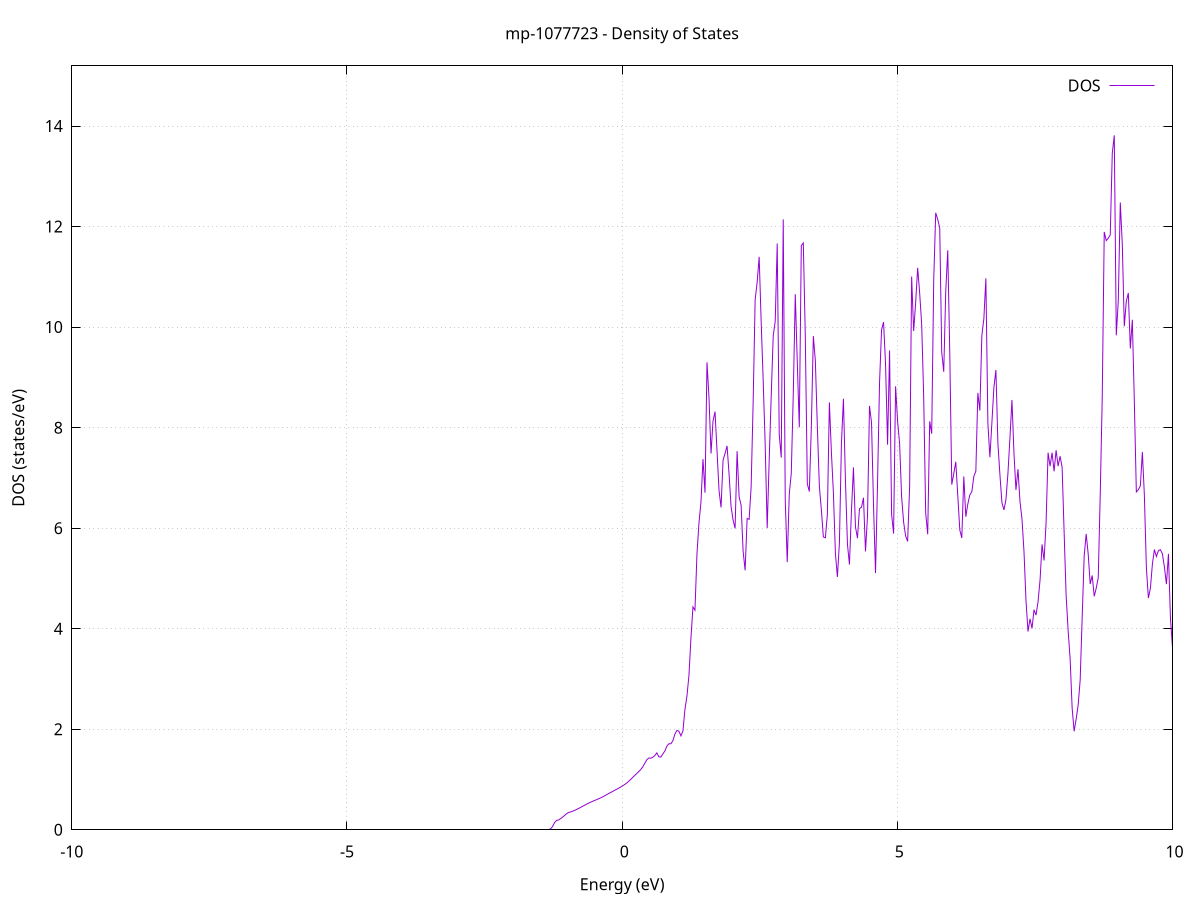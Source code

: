 set title 'mp-1077723 - Density of States'
set xlabel 'Energy (eV)'
set ylabel 'DOS (states/eV)'
set grid
set xrange [-10:10]
set yrange [0:15.197]
set xzeroaxis lt -1
set terminal png size 800,600
set output 'mp-1077723_dos_gnuplot.png'
plot '-' using 1:2 with lines title 'DOS'
-47.890200 0.000000
-47.853800 0.000000
-47.817300 0.000000
-47.780900 0.000000
-47.744400 0.000000
-47.708000 0.000000
-47.671500 0.000000
-47.635100 0.000000
-47.598600 0.000000
-47.562200 0.000000
-47.525700 0.000000
-47.489200 0.000000
-47.452800 0.000000
-47.416300 0.000000
-47.379900 0.000000
-47.343400 0.000000
-47.307000 0.000000
-47.270500 0.000000
-47.234100 0.000000
-47.197600 0.000000
-47.161200 0.000000
-47.124700 0.000000
-47.088200 0.000000
-47.051800 0.000000
-47.015300 0.000000
-46.978900 0.000000
-46.942400 0.000000
-46.906000 0.000000
-46.869500 0.000000
-46.833100 0.000000
-46.796600 0.000000
-46.760200 0.000000
-46.723700 0.000000
-46.687200 0.000000
-46.650800 0.000000
-46.614300 0.000000
-46.577900 0.000000
-46.541400 0.000000
-46.505000 0.000000
-46.468500 0.000000
-46.432100 0.000000
-46.395600 0.000000
-46.359200 0.000000
-46.322700 0.000000
-46.286300 0.000000
-46.249800 0.000000
-46.213300 0.000000
-46.176900 0.000000
-46.140400 0.000000
-46.104000 0.000000
-46.067500 0.000000
-46.031100 0.000000
-45.994600 0.000000
-45.958200 0.000000
-45.921700 0.000000
-45.885300 0.000000
-45.848800 0.000000
-45.812300 0.000000
-45.775900 0.000000
-45.739400 0.000000
-45.703000 0.000000
-45.666500 0.000000
-45.630100 0.000000
-45.593600 0.000000
-45.557200 0.000000
-45.520700 0.000000
-45.484300 0.000000
-45.447800 0.000000
-45.411300 0.000000
-45.374900 0.000000
-45.338400 0.000000
-45.302000 0.000000
-45.265500 0.000000
-45.229100 0.000000
-45.192600 0.000000
-45.156200 0.000000
-45.119700 0.000000
-45.083300 0.000000
-45.046800 0.000000
-45.010300 0.000000
-44.973900 0.000000
-44.937400 0.000000
-44.901000 0.000000
-44.864500 0.000000
-44.828100 0.000000
-44.791600 0.000000
-44.755200 0.000000
-44.718700 0.000000
-44.682300 0.000000
-44.645800 0.000000
-44.609400 0.000000
-44.572900 1.557900
-44.536400 14.769300
-44.500000 30.508800
-44.463500 47.451800
-44.427100 45.438100
-44.390600 57.317800
-44.354200 40.937600
-44.317700 0.000000
-44.281300 0.000000
-44.244800 0.000000
-44.208400 0.000000
-44.171900 0.000000
-44.135400 0.000000
-44.099000 0.000000
-44.062500 0.000000
-44.026100 0.000000
-43.989600 0.000000
-43.953200 0.000000
-43.916700 0.000000
-43.880300 0.000000
-43.843800 0.000000
-43.807400 0.000000
-43.770900 0.000000
-43.734400 0.000000
-43.698000 0.000000
-43.661500 0.000000
-43.625100 0.000000
-43.588600 0.000000
-43.552200 0.000000
-43.515700 0.000000
-43.479300 0.000000
-43.442800 0.000000
-43.406400 0.000000
-43.369900 0.000000
-43.333400 0.000000
-43.297000 0.000000
-43.260500 0.000000
-43.224100 0.000000
-43.187600 0.000000
-43.151200 0.000000
-43.114700 0.000000
-43.078300 0.000000
-43.041800 0.000000
-43.005400 0.000000
-42.968900 0.000000
-42.932500 0.000000
-42.896000 0.000000
-42.859500 0.000000
-42.823100 0.000000
-42.786600 0.000000
-42.750200 0.000000
-42.713700 0.000000
-42.677300 0.000000
-42.640800 0.000000
-42.604400 0.000000
-42.567900 0.000000
-42.531500 0.000000
-42.495000 0.000000
-42.458500 0.000000
-42.422100 0.000000
-42.385600 0.000000
-42.349200 0.000000
-42.312700 0.000000
-42.276300 0.000000
-42.239800 0.000000
-42.203400 0.000000
-42.166900 0.000000
-42.130500 0.000000
-42.094000 0.000000
-42.057500 0.000000
-42.021100 0.000000
-41.984600 0.000000
-41.948200 0.000000
-41.911700 0.000000
-41.875300 0.000000
-41.838800 0.000000
-41.802400 0.000000
-41.765900 0.000000
-41.729500 0.000000
-41.693000 0.000000
-41.656500 0.000000
-41.620100 0.000000
-41.583600 0.000000
-41.547200 0.000000
-41.510700 0.000000
-41.474300 0.000000
-41.437800 0.000000
-41.401400 0.000000
-41.364900 0.000000
-41.328500 0.000000
-41.292000 0.000000
-41.255500 0.000000
-41.219100 0.000000
-41.182600 0.000000
-41.146200 0.000000
-41.109700 0.000000
-41.073300 0.000000
-41.036800 0.000000
-41.000400 0.000000
-40.963900 0.000000
-40.927500 0.000000
-40.891000 0.000000
-40.854600 0.000000
-40.818100 0.000000
-40.781600 0.000000
-40.745200 0.000000
-40.708700 0.000000
-40.672300 0.000000
-40.635800 0.000000
-40.599400 0.000000
-40.562900 0.000000
-40.526500 0.000000
-40.490000 0.000000
-40.453600 0.000000
-40.417100 0.000000
-40.380600 0.000000
-40.344200 0.000000
-40.307700 0.000000
-40.271300 0.000000
-40.234800 0.000000
-40.198400 0.000000
-40.161900 0.000000
-40.125500 0.000000
-40.089000 0.000000
-40.052600 0.000000
-40.016100 0.000000
-39.979600 0.000000
-39.943200 0.000000
-39.906700 0.000000
-39.870300 0.000000
-39.833800 0.000000
-39.797400 0.000000
-39.760900 0.000000
-39.724500 0.000000
-39.688000 0.000000
-39.651600 0.000000
-39.615100 0.000000
-39.578600 0.000000
-39.542200 0.000000
-39.505700 0.000000
-39.469300 0.000000
-39.432800 0.000000
-39.396400 0.000000
-39.359900 0.000000
-39.323500 0.000000
-39.287000 0.000000
-39.250600 0.000000
-39.214100 0.000000
-39.177700 0.000000
-39.141200 0.000000
-39.104700 0.000000
-39.068300 0.000000
-39.031800 0.000000
-38.995400 0.000000
-38.958900 0.000000
-38.922500 0.000000
-38.886000 0.000000
-38.849600 0.000000
-38.813100 0.000000
-38.776700 0.000000
-38.740200 0.000000
-38.703700 0.000000
-38.667300 0.000000
-38.630800 0.000000
-38.594400 0.000000
-38.557900 0.000000
-38.521500 0.000000
-38.485000 0.000000
-38.448600 0.000000
-38.412100 0.000000
-38.375700 0.000000
-38.339200 0.000000
-38.302700 0.000000
-38.266300 0.000000
-38.229800 0.000000
-38.193400 0.000000
-38.156900 0.000000
-38.120500 0.000000
-38.084000 0.000000
-38.047600 0.000000
-38.011100 0.000000
-37.974700 0.000000
-37.938200 0.000000
-37.901700 0.000000
-37.865300 0.000000
-37.828800 0.000000
-37.792400 0.000000
-37.755900 0.000000
-37.719500 0.000000
-37.683000 0.000000
-37.646600 0.000000
-37.610100 0.000000
-37.573700 0.000000
-37.537200 0.000000
-37.500800 0.000000
-37.464300 0.000000
-37.427800 0.000000
-37.391400 0.000000
-37.354900 0.000000
-37.318500 0.000000
-37.282000 0.000000
-37.245600 0.000000
-37.209100 0.000000
-37.172700 0.000000
-37.136200 0.000000
-37.099800 0.000000
-37.063300 0.000000
-37.026800 0.000000
-36.990400 0.000000
-36.953900 0.000000
-36.917500 0.000000
-36.881000 0.000000
-36.844600 0.000000
-36.808100 0.000000
-36.771700 0.000000
-36.735200 0.000000
-36.698800 0.000000
-36.662300 0.000000
-36.625800 0.000000
-36.589400 0.000000
-36.552900 0.000000
-36.516500 0.000000
-36.480000 0.000000
-36.443600 0.000000
-36.407100 0.000000
-36.370700 0.000000
-36.334200 0.000000
-36.297800 0.000000
-36.261300 0.000000
-36.224800 0.000000
-36.188400 0.000000
-36.151900 0.000000
-36.115500 0.000000
-36.079000 0.000000
-36.042600 0.000000
-36.006100 0.000000
-35.969700 0.000000
-35.933200 0.000000
-35.896800 0.000000
-35.860300 0.000000
-35.823800 0.000000
-35.787400 0.000000
-35.750900 0.000000
-35.714500 0.000000
-35.678000 0.000000
-35.641600 0.000000
-35.605100 0.000000
-35.568700 0.000000
-35.532200 0.000000
-35.495800 0.000000
-35.459300 0.000000
-35.422900 0.000000
-35.386400 0.000000
-35.349900 0.000000
-35.313500 0.000000
-35.277000 0.000000
-35.240600 0.000000
-35.204100 0.000000
-35.167700 0.000000
-35.131200 0.000000
-35.094800 0.000000
-35.058300 0.000000
-35.021900 0.000000
-34.985400 0.000000
-34.948900 0.000000
-34.912500 0.000000
-34.876000 0.000000
-34.839600 0.000000
-34.803100 0.000000
-34.766700 0.000000
-34.730200 0.000000
-34.693800 0.000000
-34.657300 0.000000
-34.620900 0.000000
-34.584400 0.000000
-34.547900 0.000000
-34.511500 0.000000
-34.475000 0.000000
-34.438600 0.000000
-34.402100 0.000000
-34.365700 0.000000
-34.329200 0.000000
-34.292800 0.000000
-34.256300 0.000000
-34.219900 0.000000
-34.183400 0.000000
-34.146900 0.000000
-34.110500 0.000000
-34.074000 0.000000
-34.037600 0.000000
-34.001100 0.000000
-33.964700 0.000000
-33.928200 0.000000
-33.891800 0.000000
-33.855300 0.000000
-33.818900 0.000000
-33.782400 0.000000
-33.746000 0.000000
-33.709500 0.000000
-33.673000 0.000000
-33.636600 0.000000
-33.600100 0.000000
-33.563700 0.000000
-33.527200 0.000000
-33.490800 0.000000
-33.454300 0.000000
-33.417900 0.000000
-33.381400 0.000000
-33.345000 0.000000
-33.308500 0.000000
-33.272000 0.000000
-33.235600 0.000000
-33.199100 0.000000
-33.162700 0.000000
-33.126200 0.000000
-33.089800 0.000000
-33.053300 0.000000
-33.016900 0.000000
-32.980400 0.000000
-32.944000 0.000000
-32.907500 0.000000
-32.871000 0.000000
-32.834600 0.000000
-32.798100 0.000000
-32.761700 0.000000
-32.725200 0.000000
-32.688800 0.000000
-32.652300 0.000000
-32.615900 0.000000
-32.579400 0.000000
-32.543000 0.000000
-32.506500 0.000000
-32.470000 0.000000
-32.433600 0.000000
-32.397100 0.000000
-32.360700 0.000000
-32.324200 0.000000
-32.287800 0.000000
-32.251300 0.000000
-32.214900 0.000000
-32.178400 0.000000
-32.142000 0.000000
-32.105500 0.000000
-32.069100 0.000000
-32.032600 0.000000
-31.996100 0.000000
-31.959700 0.000000
-31.923200 0.000000
-31.886800 0.000000
-31.850300 0.000000
-31.813900 0.000000
-31.777400 0.000000
-31.741000 0.000000
-31.704500 0.000000
-31.668100 0.000000
-31.631600 0.000000
-31.595100 0.000000
-31.558700 0.000000
-31.522200 0.000000
-31.485800 0.000000
-31.449300 0.000000
-31.412900 0.000000
-31.376400 0.000000
-31.340000 0.000000
-31.303500 0.000000
-31.267100 0.000000
-31.230600 0.000000
-31.194100 0.000000
-31.157700 0.000000
-31.121200 0.000000
-31.084800 0.000000
-31.048300 0.000000
-31.011900 0.000000
-30.975400 0.000000
-30.939000 0.000000
-30.902500 0.000000
-30.866100 0.000000
-30.829600 0.000000
-30.793100 0.000000
-30.756700 0.000000
-30.720200 0.000000
-30.683800 0.000000
-30.647300 0.000000
-30.610900 0.000000
-30.574400 0.000000
-30.538000 0.000000
-30.501500 0.000000
-30.465100 0.000000
-30.428600 0.000000
-30.392100 0.000000
-30.355700 0.000000
-30.319200 0.000000
-30.282800 0.000000
-30.246300 0.000000
-30.209900 0.000000
-30.173400 0.000000
-30.137000 0.000000
-30.100500 0.000000
-30.064100 0.000000
-30.027600 0.000000
-29.991200 0.000000
-29.954700 0.000000
-29.918200 0.000000
-29.881800 0.000000
-29.845300 0.000000
-29.808900 0.000000
-29.772400 0.000000
-29.736000 0.000000
-29.699500 0.000000
-29.663100 0.000000
-29.626600 0.000000
-29.590200 0.000000
-29.553700 0.000000
-29.517200 0.000000
-29.480800 0.000000
-29.444300 0.000000
-29.407900 0.000000
-29.371400 0.000000
-29.335000 0.000000
-29.298500 0.000000
-29.262100 0.000000
-29.225600 0.000000
-29.189200 0.000000
-29.152700 0.000000
-29.116200 0.000000
-29.079800 0.000000
-29.043300 0.000000
-29.006900 0.000000
-28.970400 0.000000
-28.934000 0.000000
-28.897500 0.000000
-28.861100 0.000000
-28.824600 0.000000
-28.788200 0.000000
-28.751700 0.000000
-28.715200 0.000000
-28.678800 0.000000
-28.642300 0.000000
-28.605900 0.000000
-28.569400 0.000000
-28.533000 0.000000
-28.496500 0.000000
-28.460100 0.000000
-28.423600 0.000000
-28.387200 0.000000
-28.350700 0.000000
-28.314300 0.000000
-28.277800 0.000000
-28.241300 0.000000
-28.204900 0.000000
-28.168400 0.000000
-28.132000 0.000000
-28.095500 0.000000
-28.059100 0.000000
-28.022600 0.000000
-27.986200 0.000000
-27.949700 0.000000
-27.913300 0.000000
-27.876800 0.000000
-27.840300 0.000000
-27.803900 0.000000
-27.767400 0.000000
-27.731000 0.000000
-27.694500 0.000000
-27.658100 0.000000
-27.621600 0.000000
-27.585200 0.000000
-27.548700 0.000000
-27.512300 0.000000
-27.475800 0.000000
-27.439300 0.000000
-27.402900 0.000000
-27.366400 0.000000
-27.330000 0.000000
-27.293500 0.000000
-27.257100 0.000000
-27.220600 0.000000
-27.184200 0.000000
-27.147700 0.000000
-27.111300 0.000000
-27.074800 0.000000
-27.038300 0.000000
-27.001900 0.000000
-26.965400 0.000000
-26.929000 0.000000
-26.892500 0.000000
-26.856100 0.000000
-26.819600 0.000000
-26.783200 0.000000
-26.746700 0.000000
-26.710300 0.000000
-26.673800 0.000000
-26.637300 0.000000
-26.600900 0.000000
-26.564400 0.000000
-26.528000 0.000000
-26.491500 0.000000
-26.455100 0.000000
-26.418600 0.000000
-26.382200 0.000000
-26.345700 0.000000
-26.309300 0.000000
-26.272800 0.000000
-26.236400 0.000000
-26.199900 0.000000
-26.163400 0.000000
-26.127000 0.000000
-26.090500 0.000000
-26.054100 0.000000
-26.017600 0.000000
-25.981200 0.000000
-25.944700 0.000000
-25.908300 0.000000
-25.871800 0.000000
-25.835400 0.000000
-25.798900 0.000000
-25.762400 0.000000
-25.726000 0.000000
-25.689500 0.000000
-25.653100 0.000000
-25.616600 0.000000
-25.580200 0.000000
-25.543700 0.000000
-25.507300 0.000000
-25.470800 0.000000
-25.434400 0.000000
-25.397900 0.000000
-25.361400 0.000000
-25.325000 0.000000
-25.288500 0.000000
-25.252100 0.000000
-25.215600 0.000000
-25.179200 0.000000
-25.142700 0.000000
-25.106300 0.000000
-25.069800 0.000000
-25.033400 0.000000
-24.996900 0.000000
-24.960400 0.000000
-24.924000 0.000000
-24.887500 0.000000
-24.851100 0.000000
-24.814600 0.000000
-24.778200 0.000000
-24.741700 0.000000
-24.705300 0.000000
-24.668800 0.000000
-24.632400 0.000000
-24.595900 0.000000
-24.559500 0.000000
-24.523000 0.000000
-24.486500 0.000000
-24.450100 0.000000
-24.413600 0.000000
-24.377200 0.000000
-24.340700 0.000000
-24.304300 0.000000
-24.267800 0.000000
-24.231400 0.000000
-24.194900 0.000000
-24.158500 0.000000
-24.122000 0.000000
-24.085500 0.000000
-24.049100 0.000000
-24.012600 0.000000
-23.976200 0.000000
-23.939700 0.000000
-23.903300 0.000000
-23.866800 0.000000
-23.830400 0.000000
-23.793900 0.000000
-23.757500 0.000000
-23.721000 0.000000
-23.684500 0.000000
-23.648100 0.000000
-23.611600 0.000000
-23.575200 0.000000
-23.538700 0.000000
-23.502300 0.000000
-23.465800 0.000000
-23.429400 0.000000
-23.392900 0.000000
-23.356500 0.000000
-23.320000 0.000000
-23.283500 0.000000
-23.247100 0.000000
-23.210600 0.000000
-23.174200 3.314300
-23.137700 13.465000
-23.101300 34.788600
-23.064800 24.451600
-23.028400 18.078100
-22.991900 19.570400
-22.955500 38.532100
-22.919000 30.286400
-22.882600 43.535500
-22.846100 20.160900
-22.809600 24.951200
-22.773200 14.597900
-22.736700 32.646400
-22.700300 38.579600
-22.663800 37.583300
-22.627400 33.269800
-22.590900 32.537400
-22.554500 35.257600
-22.518000 35.358700
-22.481600 36.617200
-22.445100 40.185200
-22.408600 38.230800
-22.372200 40.063100
-22.335700 50.911100
-22.299300 80.602200
-22.262800 40.422200
-22.226400 48.866200
-22.189900 54.484200
-22.153500 38.764800
-22.117000 7.792300
-22.080600 0.000000
-22.044100 0.000000
-22.007600 0.000000
-21.971200 0.000000
-21.934700 0.000000
-21.898300 0.000000
-21.861800 0.000000
-21.825400 0.000000
-21.788900 0.000000
-21.752500 0.000000
-21.716000 0.000000
-21.679600 0.000000
-21.643100 0.000000
-21.606600 0.000000
-21.570200 0.000000
-21.533700 0.000000
-21.497300 0.000000
-21.460800 0.000000
-21.424400 0.000000
-21.387900 0.000000
-21.351500 0.000000
-21.315000 0.000000
-21.278600 0.000000
-21.242100 0.000000
-21.205600 0.000000
-21.169200 0.000000
-21.132700 0.000000
-21.096300 0.000000
-21.059800 0.000000
-21.023400 0.000000
-20.986900 0.000000
-20.950500 0.000000
-20.914000 0.000000
-20.877600 0.000000
-20.841100 0.000000
-20.804700 0.000000
-20.768200 0.000000
-20.731700 0.000000
-20.695300 0.000000
-20.658800 0.000000
-20.622400 0.000000
-20.585900 0.000000
-20.549500 0.000000
-20.513000 0.000000
-20.476600 0.000000
-20.440100 0.000000
-20.403700 0.000000
-20.367200 0.000000
-20.330700 0.000000
-20.294300 0.000000
-20.257800 0.000000
-20.221400 0.000000
-20.184900 0.000000
-20.148500 0.000000
-20.112000 0.000000
-20.075600 0.000000
-20.039100 0.000000
-20.002700 0.000000
-19.966200 0.000000
-19.929700 0.000000
-19.893300 0.000000
-19.856800 0.000000
-19.820400 0.000000
-19.783900 0.000000
-19.747500 0.000000
-19.711000 0.000000
-19.674600 0.000000
-19.638100 0.000000
-19.601700 0.000000
-19.565200 0.000000
-19.528700 0.000000
-19.492300 0.000000
-19.455800 0.000000
-19.419400 0.000000
-19.382900 0.000000
-19.346500 0.000000
-19.310000 0.000000
-19.273600 0.000000
-19.237100 0.000000
-19.200700 0.000000
-19.164200 0.000000
-19.127800 0.000000
-19.091300 0.000000
-19.054800 0.000000
-19.018400 0.000000
-18.981900 0.000000
-18.945500 0.000000
-18.909000 0.000000
-18.872600 0.000000
-18.836100 0.000000
-18.799700 0.000000
-18.763200 0.000000
-18.726800 0.000000
-18.690300 0.000000
-18.653800 0.000000
-18.617400 0.000000
-18.580900 0.000000
-18.544500 0.000000
-18.508000 0.000000
-18.471600 0.000000
-18.435100 0.000000
-18.398700 0.000000
-18.362200 0.000000
-18.325800 0.000000
-18.289300 0.000000
-18.252800 0.000000
-18.216400 0.000000
-18.179900 0.000000
-18.143500 0.000000
-18.107000 0.000000
-18.070600 0.000000
-18.034100 0.000000
-17.997700 0.000000
-17.961200 0.000000
-17.924800 0.000000
-17.888300 0.000000
-17.851800 0.000000
-17.815400 0.000000
-17.778900 0.000000
-17.742500 0.000000
-17.706000 0.000000
-17.669600 0.000000
-17.633100 0.000000
-17.596700 0.000000
-17.560200 0.000000
-17.523800 0.000000
-17.487300 0.000000
-17.450900 0.000000
-17.414400 0.000000
-17.377900 0.000000
-17.341500 0.000000
-17.305000 0.000000
-17.268600 0.000000
-17.232100 0.000000
-17.195700 0.000000
-17.159200 0.000000
-17.122800 0.000000
-17.086300 0.000000
-17.049900 0.000000
-17.013400 0.000000
-16.976900 0.000000
-16.940500 0.000000
-16.904000 0.000000
-16.867600 0.000000
-16.831100 0.000000
-16.794700 0.000000
-16.758200 0.000000
-16.721800 0.000000
-16.685300 0.000000
-16.648900 0.000000
-16.612400 0.000000
-16.575900 0.000000
-16.539500 0.000000
-16.503000 0.000000
-16.466600 0.000000
-16.430100 0.000000
-16.393700 0.000000
-16.357200 0.000000
-16.320800 0.000000
-16.284300 0.000000
-16.247900 0.000000
-16.211400 0.000000
-16.174900 0.000000
-16.138500 0.000000
-16.102000 0.000000
-16.065600 0.000000
-16.029100 0.000000
-15.992700 0.000000
-15.956200 0.000000
-15.919800 0.000000
-15.883300 0.000000
-15.846900 0.000000
-15.810400 0.000000
-15.773900 0.000000
-15.737500 0.000000
-15.701000 0.000000
-15.664600 0.000000
-15.628100 0.000000
-15.591700 0.000000
-15.555200 0.000000
-15.518800 0.000000
-15.482300 0.000000
-15.445900 0.000000
-15.409400 0.000000
-15.373000 0.000000
-15.336500 0.000000
-15.300000 0.000000
-15.263600 0.000000
-15.227100 0.000000
-15.190700 0.000000
-15.154200 0.000000
-15.117800 0.000000
-15.081300 0.000000
-15.044900 0.000000
-15.008400 0.000000
-14.972000 0.000000
-14.935500 0.000000
-14.899000 0.000000
-14.862600 0.000000
-14.826100 0.000000
-14.789700 0.000000
-14.753200 0.000000
-14.716800 0.000000
-14.680300 0.000000
-14.643900 0.000000
-14.607400 0.000000
-14.571000 0.000000
-14.534500 0.000000
-14.498000 0.000000
-14.461600 0.000000
-14.425100 0.000000
-14.388700 0.000000
-14.352200 0.000000
-14.315800 0.000000
-14.279300 0.000000
-14.242900 0.000000
-14.206400 0.000000
-14.170000 0.000000
-14.133500 0.000000
-14.097000 0.000000
-14.060600 0.000000
-14.024100 0.000000
-13.987700 0.000000
-13.951200 0.000000
-13.914800 0.000000
-13.878300 0.000000
-13.841900 0.000000
-13.805400 0.000000
-13.769000 0.000000
-13.732500 0.000000
-13.696100 0.000000
-13.659600 0.000000
-13.623100 0.000000
-13.586700 0.000000
-13.550200 0.000000
-13.513800 0.000000
-13.477300 0.000000
-13.440900 0.000000
-13.404400 0.000000
-13.368000 0.000000
-13.331500 0.000000
-13.295100 0.000000
-13.258600 0.000000
-13.222100 0.000000
-13.185700 0.000000
-13.149200 0.000000
-13.112800 0.000000
-13.076300 0.000000
-13.039900 0.000000
-13.003400 0.000000
-12.967000 0.000000
-12.930500 0.000000
-12.894100 0.000000
-12.857600 0.000000
-12.821100 0.000000
-12.784700 0.000000
-12.748200 0.000000
-12.711800 0.000000
-12.675300 0.000000
-12.638900 0.000000
-12.602400 0.000000
-12.566000 0.000000
-12.529500 0.000000
-12.493100 0.000000
-12.456600 0.000000
-12.420100 0.000000
-12.383700 0.000000
-12.347200 0.000000
-12.310800 0.000000
-12.274300 0.000000
-12.237900 0.000000
-12.201400 0.000000
-12.165000 0.000000
-12.128500 0.000000
-12.092100 0.000000
-12.055600 0.000000
-12.019200 0.000000
-11.982700 0.000000
-11.946200 0.000000
-11.909800 0.000000
-11.873300 0.000000
-11.836900 0.000000
-11.800400 0.000000
-11.764000 0.000000
-11.727500 0.000000
-11.691100 0.000000
-11.654600 0.000000
-11.618200 0.000000
-11.581700 0.000000
-11.545200 0.000000
-11.508800 0.000000
-11.472300 0.000000
-11.435900 0.000000
-11.399400 0.000000
-11.363000 0.000000
-11.326500 0.000000
-11.290100 0.000000
-11.253600 0.000000
-11.217200 0.000000
-11.180700 0.000000
-11.144200 0.000000
-11.107800 0.000000
-11.071300 0.000000
-11.034900 0.000000
-10.998400 0.000000
-10.962000 0.000000
-10.925500 0.000000
-10.889100 0.000000
-10.852600 0.000000
-10.816200 0.000000
-10.779700 0.000000
-10.743200 0.000000
-10.706800 0.000000
-10.670300 0.000000
-10.633900 0.000000
-10.597400 0.000000
-10.561000 0.000000
-10.524500 0.000000
-10.488100 0.000000
-10.451600 0.000000
-10.415200 0.000000
-10.378700 0.000000
-10.342200 0.000000
-10.305800 0.000000
-10.269300 0.000000
-10.232900 0.000000
-10.196400 0.000000
-10.160000 0.000000
-10.123500 0.000000
-10.087100 0.000000
-10.050600 0.000000
-10.014200 0.000000
-9.977700 0.000000
-9.941300 0.000000
-9.904800 0.000000
-9.868300 0.000000
-9.831900 0.000000
-9.795400 0.000000
-9.759000 0.000000
-9.722500 0.000000
-9.686100 0.000000
-9.649600 0.000000
-9.613200 0.000000
-9.576700 0.000000
-9.540300 0.000000
-9.503800 0.000000
-9.467300 0.000000
-9.430900 0.000000
-9.394400 0.000000
-9.358000 0.000000
-9.321500 0.000000
-9.285100 0.000000
-9.248600 0.000000
-9.212200 0.000000
-9.175700 0.000000
-9.139300 0.000000
-9.102800 0.000000
-9.066300 0.000000
-9.029900 0.000000
-8.993400 0.000000
-8.957000 0.000000
-8.920500 0.000000
-8.884100 0.000000
-8.847600 0.000000
-8.811200 0.000000
-8.774700 0.000000
-8.738300 0.000000
-8.701800 0.000000
-8.665300 0.000000
-8.628900 0.000000
-8.592400 0.000000
-8.556000 0.000000
-8.519500 0.000000
-8.483100 0.000000
-8.446600 0.000000
-8.410200 0.000000
-8.373700 0.000000
-8.337300 0.000000
-8.300800 0.000000
-8.264400 0.000000
-8.227900 0.000000
-8.191400 0.000000
-8.155000 0.000000
-8.118500 0.000000
-8.082100 0.000000
-8.045600 0.000000
-8.009200 0.000000
-7.972700 0.000000
-7.936300 0.000000
-7.899800 0.000000
-7.863400 0.000000
-7.826900 0.000000
-7.790400 0.000000
-7.754000 0.000000
-7.717500 0.000000
-7.681100 0.000000
-7.644600 0.000000
-7.608200 0.000000
-7.571700 0.000000
-7.535300 0.000000
-7.498800 0.000000
-7.462400 0.000000
-7.425900 0.000000
-7.389400 0.000000
-7.353000 0.000000
-7.316500 0.000000
-7.280100 0.000000
-7.243600 0.000000
-7.207200 0.000000
-7.170700 0.000000
-7.134300 0.000000
-7.097800 0.000000
-7.061400 0.000000
-7.024900 0.000000
-6.988400 0.000000
-6.952000 0.000000
-6.915500 0.000000
-6.879100 0.000000
-6.842600 0.000000
-6.806200 0.000000
-6.769700 0.000000
-6.733300 0.000000
-6.696800 0.000000
-6.660400 0.000000
-6.623900 0.000000
-6.587500 0.000000
-6.551000 0.000000
-6.514500 0.000000
-6.478100 0.000000
-6.441600 0.000000
-6.405200 0.000000
-6.368700 0.000000
-6.332300 0.000000
-6.295800 0.000000
-6.259400 0.000000
-6.222900 0.000000
-6.186500 0.000000
-6.150000 0.000000
-6.113500 0.000000
-6.077100 0.000000
-6.040600 0.000000
-6.004200 0.000000
-5.967700 0.000000
-5.931300 0.000000
-5.894800 0.000000
-5.858400 0.000000
-5.821900 0.000000
-5.785500 0.000000
-5.749000 0.000000
-5.712500 0.000000
-5.676100 0.000000
-5.639600 0.000000
-5.603200 0.000000
-5.566700 0.000000
-5.530300 0.000000
-5.493800 0.000000
-5.457400 0.000000
-5.420900 0.000000
-5.384500 0.000000
-5.348000 0.000000
-5.311500 0.000000
-5.275100 0.000000
-5.238600 0.000000
-5.202200 0.000000
-5.165700 0.000000
-5.129300 0.000000
-5.092800 0.000000
-5.056400 0.000000
-5.019900 0.000000
-4.983500 0.000000
-4.947000 0.000000
-4.910500 0.000000
-4.874100 0.000000
-4.837600 0.000000
-4.801200 0.000000
-4.764700 0.000000
-4.728300 0.000000
-4.691800 0.000000
-4.655400 0.000000
-4.618900 0.000000
-4.582500 0.000000
-4.546000 0.000000
-4.509600 0.000000
-4.473100 0.000000
-4.436600 0.000000
-4.400200 0.000000
-4.363700 0.000000
-4.327300 0.000000
-4.290800 0.000000
-4.254400 0.000000
-4.217900 0.000000
-4.181500 0.000000
-4.145000 0.000000
-4.108600 0.000000
-4.072100 0.000000
-4.035600 0.000000
-3.999200 0.000000
-3.962700 0.000000
-3.926300 0.000000
-3.889800 0.000000
-3.853400 0.000000
-3.816900 0.000000
-3.780500 0.000000
-3.744000 0.000000
-3.707600 0.000000
-3.671100 0.000000
-3.634600 0.000000
-3.598200 0.000000
-3.561700 0.000000
-3.525300 0.000000
-3.488800 0.000000
-3.452400 0.000000
-3.415900 0.000000
-3.379500 0.000000
-3.343000 0.000000
-3.306600 0.000000
-3.270100 0.000000
-3.233600 0.000000
-3.197200 0.000000
-3.160700 0.000000
-3.124300 0.000000
-3.087800 0.000000
-3.051400 0.000000
-3.014900 0.000000
-2.978500 0.000000
-2.942000 0.000000
-2.905600 0.000000
-2.869100 0.000000
-2.832700 0.000000
-2.796200 0.000000
-2.759700 0.000000
-2.723300 0.000000
-2.686800 0.000000
-2.650400 0.000000
-2.613900 0.000000
-2.577500 0.000000
-2.541000 0.000000
-2.504600 0.000000
-2.468100 0.000000
-2.431700 0.000000
-2.395200 0.000000
-2.358700 0.000000
-2.322300 0.000000
-2.285800 0.000000
-2.249400 0.000000
-2.212900 0.000000
-2.176500 0.000000
-2.140000 0.000000
-2.103600 0.000000
-2.067100 0.000000
-2.030700 0.000000
-1.994200 0.000000
-1.957700 0.000000
-1.921300 0.000000
-1.884800 0.000000
-1.848400 0.000000
-1.811900 0.000000
-1.775500 0.000000
-1.739000 0.000000
-1.702600 0.000000
-1.666100 0.000000
-1.629700 0.000000
-1.593200 0.000000
-1.556700 0.000000
-1.520300 0.000000
-1.483800 0.000000
-1.447400 0.000000
-1.410900 0.000000
-1.374500 0.000000
-1.338000 0.000000
-1.301600 0.016500
-1.265100 0.064300
-1.228700 0.143600
-1.192200 0.186300
-1.155800 0.195200
-1.119300 0.220300
-1.082800 0.250400
-1.046400 0.285100
-1.009900 0.319400
-0.973500 0.344100
-0.937000 0.353600
-0.900600 0.368600
-0.864100 0.385700
-0.827700 0.404500
-0.791200 0.424700
-0.754800 0.445500
-0.718300 0.467100
-0.681800 0.488300
-0.645400 0.509700
-0.608900 0.530500
-0.572500 0.548800
-0.536000 0.567200
-0.499600 0.583200
-0.463100 0.600200
-0.426700 0.617400
-0.390200 0.634800
-0.353800 0.654200
-0.317300 0.676400
-0.280800 0.699300
-0.244400 0.721200
-0.207900 0.742600
-0.171500 0.764100
-0.135000 0.785400
-0.098600 0.806500
-0.062100 0.828300
-0.025700 0.850500
0.010800 0.875200
0.047200 0.901500
0.083700 0.931100
0.120200 0.964700
0.156600 1.002300
0.193100 1.043500
0.229500 1.082500
0.266000 1.119600
0.302400 1.158900
0.338900 1.200400
0.375300 1.253100
0.411800 1.323600
0.448200 1.392500
0.484700 1.428500
0.521200 1.423800
0.557600 1.442700
0.594100 1.477100
0.630500 1.530100
0.667000 1.451500
0.703400 1.446000
0.739900 1.508600
0.776300 1.568200
0.812800 1.665100
0.849200 1.711600
0.885700 1.710500
0.922100 1.774700
0.958600 1.903300
0.995100 1.977200
1.031500 1.960500
1.068000 1.868600
1.104400 1.963300
1.140900 2.393700
1.177300 2.658800
1.213800 3.068300
1.250200 3.814400
1.286700 4.433100
1.323100 4.368400
1.359600 5.489500
1.396100 6.104400
1.432500 6.524000
1.469000 7.374500
1.505400 6.705200
1.541900 9.300100
1.578300 8.590900
1.614800 7.485400
1.651200 8.130600
1.687700 8.319300
1.724100 7.530200
1.760600 6.746800
1.797100 6.412600
1.833500 7.352300
1.870000 7.486000
1.906400 7.637500
1.942900 7.073100
1.979300 6.427200
2.015800 6.160200
2.052200 5.995800
2.088700 7.532900
2.125100 6.624500
2.161600 6.456700
2.198100 5.541000
2.234500 5.161500
2.271000 6.192700
2.307400 6.175800
2.343900 6.824000
2.380300 8.500500
2.416800 10.545700
2.453200 10.892000
2.489700 11.397700
2.526100 10.109400
2.562600 8.944300
2.599000 7.662000
2.635500 6.001800
2.672000 7.354600
2.708400 8.622700
2.744900 9.824300
2.781300 10.115600
2.817800 11.664100
2.854200 7.867600
2.890700 7.404800
2.927100 12.142700
2.963600 6.558000
3.000000 5.324700
3.036500 6.674500
3.073000 7.086500
3.109400 8.660600
3.145900 10.654100
3.182300 9.297400
3.218800 8.006200
3.255200 11.620600
3.291700 11.674300
3.328100 9.817700
3.364600 6.881100
3.401000 6.729700
3.437500 8.006600
3.474000 9.821100
3.510400 9.333500
3.546900 8.022200
3.583300 6.840800
3.619800 6.363400
3.656200 5.826300
3.692700 5.808900
3.729100 6.276600
3.765600 8.502100
3.802000 7.515500
3.838500 6.703600
3.875000 5.497300
3.911400 5.029300
3.947900 5.711200
3.984300 7.679900
4.020800 8.574900
4.057200 6.956300
4.093700 5.681600
4.130100 5.275800
4.166600 6.343000
4.203000 7.209700
4.239500 6.027000
4.275900 5.802000
4.312400 6.387800
4.348900 6.417000
4.385300 6.604900
4.421800 5.539000
4.458200 6.241500
4.494700 8.432000
4.531100 8.103700
4.567600 6.450300
4.604000 5.107400
4.640500 6.898500
4.676900 8.889300
4.713400 9.940300
4.749900 10.101400
4.786300 9.256200
4.822800 7.660600
4.859200 9.534600
4.895700 6.281500
4.932100 5.892800
4.968600 8.823000
5.005000 8.125900
5.041500 7.687400
5.077900 6.628500
5.114400 6.118800
5.150900 5.844300
5.187300 5.736600
5.223800 6.833300
5.260200 11.005500
5.296700 9.922300
5.333100 10.483900
5.369600 11.179600
5.406000 10.679400
5.442500 10.052900
5.478900 8.634000
5.515400 6.301900
5.551900 5.877800
5.588300 8.127000
5.624800 7.879900
5.661200 10.924300
5.697700 12.273500
5.734100 12.143200
5.770600 11.974200
5.807000 9.499100
5.843500 9.111700
5.879900 10.713000
5.916400 11.528800
5.952900 9.499700
5.989300 6.866500
6.025800 7.085600
6.062200 7.320300
6.098700 6.645400
6.135100 5.964700
6.171600 5.805700
6.208000 7.027700
6.244500 6.229100
6.280900 6.481300
6.317400 6.661200
6.353800 6.724300
6.390300 7.029700
6.426800 7.135500
6.463200 8.689700
6.499700 8.339800
6.536100 9.838400
6.572600 10.166600
6.609000 10.970100
6.645500 8.084700
6.681900 7.411100
6.718400 8.097200
6.754800 8.800000
6.791300 9.146400
6.827800 7.678800
6.864200 7.064000
6.900700 6.506900
6.937100 6.363200
6.973600 6.567600
7.010000 7.091400
7.046500 7.795800
7.082900 8.550200
7.119400 7.490600
7.155800 6.760000
7.192300 7.174300
7.228800 6.529500
7.265200 6.182000
7.301700 5.534300
7.338100 4.555800
7.374600 3.944000
7.411000 4.197000
7.447500 4.006400
7.483900 4.376700
7.520400 4.270600
7.556800 4.533900
7.593300 4.966000
7.629800 5.677000
7.666200 5.357400
7.702700 6.100200
7.739100 7.502000
7.775600 7.233800
7.812000 7.502100
7.848500 7.130500
7.884900 7.550900
7.921400 7.234300
7.957800 7.431500
7.994300 7.212200
8.030700 5.925600
8.067200 4.663000
8.103700 3.963000
8.140100 3.394900
8.176600 2.419800
8.213000 1.959500
8.249500 2.204300
8.285900 2.481800
8.322400 2.979000
8.358800 4.222200
8.395300 5.445800
8.431700 5.886100
8.468200 5.486700
8.504700 4.889600
8.541100 5.059500
8.577600 4.644400
8.614000 4.805000
8.650500 5.012200
8.686900 6.662700
8.723400 8.598900
8.759800 11.892800
8.796300 11.720000
8.832700 11.767900
8.869200 11.833900
8.905700 13.456100
8.942100 13.815300
8.978600 9.837300
9.015000 10.525200
9.051500 12.479400
9.087900 11.643500
9.124400 10.017000
9.160800 10.513700
9.197300 10.678900
9.233700 9.574800
9.270200 10.146300
9.306700 8.511300
9.343100 6.721100
9.379600 6.766000
9.416000 6.843300
9.452500 7.515700
9.488900 6.658500
9.525400 5.216700
9.561800 4.609300
9.598300 4.805100
9.634700 5.282500
9.671200 5.575400
9.707600 5.435300
9.744100 5.554100
9.780600 5.572300
9.817000 5.487000
9.853500 5.224200
9.889900 4.887000
9.926400 5.489400
9.962800 4.205600
9.999300 3.639000
10.035700 3.287600
10.072200 3.007600
10.108600 2.714900
10.145100 2.661400
10.181600 2.476400
10.218000 2.204700
10.254500 2.018300
10.290900 1.977500
10.327400 2.048800
10.363800 2.103100
10.400300 2.260500
10.436700 2.290200
10.473200 2.365100
10.509600 2.703000
10.546100 2.716600
10.582600 2.893800
10.619000 3.052200
10.655500 3.077000
10.691900 3.051800
10.728400 2.966200
10.764800 2.812000
10.801300 2.672800
10.837700 2.666000
10.874200 2.566200
10.910600 2.427000
10.947100 2.619200
10.983600 1.864700
11.020000 1.551600
11.056500 1.437600
11.092900 1.319300
11.129400 1.272100
11.165800 1.240700
11.202300 1.195500
11.238700 1.211100
11.275200 1.224900
11.311600 1.266200
11.348100 1.328100
11.384600 1.402700
11.421000 1.467300
11.457500 1.532500
11.493900 1.601900
11.530400 1.684700
11.566800 1.697000
11.603300 1.660300
11.639700 1.657400
11.676200 1.634900
11.712600 1.632100
11.749100 1.665300
11.785500 1.848900
11.822000 1.727300
11.858500 1.682800
11.894900 1.645800
11.931400 1.617200
11.967800 1.620600
12.004300 1.660000
12.040700 1.735500
12.077200 1.727400
12.113600 1.738300
12.150100 1.783200
12.186500 1.758300
12.223000 1.638700
12.259500 1.379700
12.295900 1.154400
12.332400 1.020100
12.368800 0.963800
12.405300 1.005300
12.441700 1.071200
12.478200 1.185900
12.514600 1.305400
12.551100 1.445900
12.587500 1.633700
12.624000 1.988300
12.660500 2.563700
12.696900 2.654700
12.733400 2.794800
12.769800 2.731800
12.806300 2.677900
12.842700 2.441300
12.879200 2.352900
12.915600 2.332200
12.952100 2.386600
12.988500 2.372500
13.025000 2.383600
13.061500 2.422800
13.097900 2.309900
13.134400 2.470100
13.170800 2.694600
13.207300 3.205800
13.243700 4.250600
13.280200 4.722000
13.316600 5.766600
13.353100 5.050700
13.389500 5.033200
13.426000 5.514100
13.462400 5.171000
13.498900 4.989500
13.535400 4.957000
13.571800 4.949200
13.608300 4.858800
13.644700 4.792300
13.681200 5.044200
13.717600 5.256200
13.754100 5.873000
13.790500 6.303800
13.827000 6.285600
13.863400 5.740200
13.899900 5.141200
13.936400 5.239800
13.972800 4.973900
14.009300 5.169600
14.045700 6.016300
14.082200 6.176500
14.118600 5.863700
14.155100 5.133400
14.191500 4.896200
14.228000 4.516800
14.264400 4.091600
14.300900 3.849500
14.337400 4.036700
14.373800 4.291400
14.410300 4.047600
14.446700 3.968700
14.483200 3.957900
14.519600 4.000900
14.556100 4.011700
14.592500 4.026100
14.629000 4.160500
14.665400 4.030400
14.701900 4.029000
14.738400 4.024300
14.774800 4.097900
14.811300 5.070200
14.847700 4.753100
14.884200 5.190700
14.920600 4.401300
14.957100 3.874000
14.993500 3.526300
15.030000 3.272200
15.066400 3.528600
15.102900 3.825000
15.139300 3.760100
15.175800 3.723700
15.212300 4.147400
15.248700 4.406800
15.285200 4.168500
15.321600 4.402200
15.358100 5.011800
15.394500 5.372700
15.431000 5.058300
15.467400 4.656300
15.503900 4.278200
15.540300 3.839500
15.576800 3.422100
15.613300 3.133300
15.649700 3.109800
15.686200 2.912500
15.722600 3.018900
15.759100 3.481100
15.795500 3.445200
15.832000 3.374300
15.868400 3.562300
15.904900 3.690300
15.941300 3.804500
15.977800 4.006200
16.014300 4.206500
16.050700 4.436700
16.087200 4.229900
16.123600 4.156100
16.160100 4.073600
16.196500 4.276300
16.233000 4.270600
16.269400 4.449800
16.305900 4.584300
16.342300 4.770700
16.378800 4.942500
16.415300 5.457400
16.451700 5.639300
16.488200 5.147100
16.524600 4.420500
16.561100 3.822500
16.597500 3.515300
16.634000 3.284800
16.670400 3.355700
16.706900 3.777200
16.743300 4.059000
16.779800 3.816800
16.816300 3.941900
16.852700 4.467200
16.889200 4.354500
16.925600 4.536500
16.962100 5.532000
16.998500 5.675900
17.035000 5.105900
17.071400 4.610400
17.107900 4.373300
17.144300 4.422700
17.180800 4.865500
17.217200 4.817200
17.253700 4.513700
17.290200 4.522600
17.326600 4.572300
17.363100 4.260100
17.399500 5.271900
17.436000 6.500000
17.472400 7.020700
17.508900 7.650700
17.545300 6.294200
17.581800 4.606600
17.618200 3.895300
17.654700 4.837700
17.691200 5.019200
17.727600 5.545500
17.764100 5.616000
17.800500 5.347800
17.837000 6.070200
17.873400 5.788300
17.909900 5.308500
17.946300 4.917300
17.982800 5.124800
18.019200 4.165500
18.055700 4.261700
18.092200 4.846600
18.128600 4.923900
18.165100 4.892400
18.201500 5.604800
18.238000 6.889800
18.274400 6.830800
18.310900 6.922600
18.347300 6.464400
18.383800 6.504500
18.420200 7.781600
18.456700 8.763800
18.493200 7.975800
18.529600 7.387000
18.566100 6.453600
18.602500 6.482600
18.639000 7.039200
18.675400 7.590100
18.711900 8.352900
18.748300 7.999400
18.784800 7.111300
18.821200 7.545600
18.857700 8.020400
18.894100 7.181100
18.930600 6.046400
18.967100 6.315200
19.003500 6.235300
19.040000 5.890000
19.076400 5.451800
19.112900 5.111800
19.149300 5.259200
19.185800 5.036800
19.222200 5.403000
19.258700 5.540900
19.295100 5.305300
19.331600 4.886600
19.368100 5.009900
19.404500 4.822900
19.441000 4.767800
19.477400 4.340700
19.513900 3.954300
19.550300 4.187000
19.586800 4.873000
19.623200 4.684500
19.659700 4.598200
19.696100 4.622500
19.732600 4.806300
19.769100 4.964800
19.805500 5.536700
19.842000 5.928800
19.878400 6.786400
19.914900 5.880500
19.951300 5.684600
19.987800 5.325300
20.024200 4.870900
20.060700 4.700700
20.097100 4.830400
20.133600 4.855800
20.170100 4.787600
20.206500 4.774500
20.243000 5.011600
20.279400 4.728800
20.315900 4.749100
20.352300 4.886800
20.388800 4.724000
20.425200 4.414300
20.461700 4.630000
20.498100 4.236500
20.534600 4.392300
20.571000 4.752000
20.607500 4.915000
20.644000 4.693400
20.680400 4.282500
20.716900 3.808300
20.753300 3.488900
20.789800 3.279800
20.826200 3.045800
20.862700 2.765400
20.899100 2.502500
20.935600 2.082500
20.972000 1.363800
21.008500 1.033500
21.045000 0.825500
21.081400 0.703500
21.117900 0.614000
21.154300 0.543700
21.190800 0.484600
21.227200 0.434000
21.263700 0.424400
21.300100 0.388000
21.336600 0.327000
21.373000 0.293900
21.409500 0.254900
21.446000 0.196000
21.482400 0.141500
21.518900 0.113400
21.555300 0.086300
21.591800 0.060200
21.628200 0.035000
21.664700 0.011400
21.701100 0.000100
21.737600 0.000000
21.774000 0.000000
21.810500 0.000000
21.847000 0.000000
21.883400 0.000000
21.919900 0.000000
21.956300 0.000000
21.992800 0.000000
22.029200 0.000000
22.065700 0.000000
22.102100 0.000000
22.138600 0.000000
22.175000 0.000000
22.211500 0.000000
22.248000 0.000000
22.284400 0.000000
22.320900 0.000000
22.357300 0.000000
22.393800 0.000000
22.430200 0.000000
22.466700 0.000000
22.503100 0.000000
22.539600 0.000000
22.576000 0.000000
22.612500 0.000000
22.648900 0.000000
22.685400 0.000000
22.721900 0.000000
22.758300 0.000000
22.794800 0.000000
22.831200 0.000000
22.867700 0.000000
22.904100 0.000000
22.940600 0.000000
22.977000 0.000000
23.013500 0.000000
23.049900 0.000000
23.086400 0.000000
23.122900 0.000000
23.159300 0.000000
23.195800 0.000000
23.232200 0.000000
23.268700 0.000000
23.305100 0.000000
23.341600 0.000000
23.378000 0.000000
23.414500 0.000000
23.450900 0.000000
23.487400 0.000000
23.523900 0.000000
23.560300 0.000000
23.596800 0.000000
23.633200 0.000000
23.669700 0.000000
23.706100 0.000000
23.742600 0.000000
23.779000 0.000000
23.815500 0.000000
23.851900 0.000000
23.888400 0.000000
23.924900 0.000000
23.961300 0.000000
23.997800 0.000000
24.034200 0.000000
24.070700 0.000000
24.107100 0.000000
24.143600 0.000000
24.180000 0.000000
24.216500 0.000000
24.252900 0.000000
24.289400 0.000000
24.325800 0.000000
24.362300 0.000000
24.398800 0.000000
24.435200 0.000000
24.471700 0.000000
24.508100 0.000000
24.544600 0.000000
24.581000 0.000000
24.617500 0.000000
24.653900 0.000000
24.690400 0.000000
24.726800 0.000000
24.763300 0.000000
24.799800 0.000000
24.836200 0.000000
24.872700 0.000000
24.909100 0.000000
24.945600 0.000000
24.982000 0.000000
25.018500 0.000000
e
